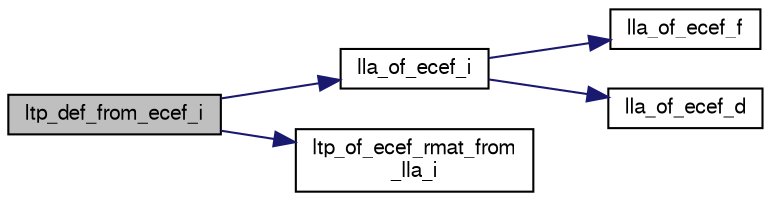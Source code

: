 digraph "ltp_def_from_ecef_i"
{
  edge [fontname="FreeSans",fontsize="10",labelfontname="FreeSans",labelfontsize="10"];
  node [fontname="FreeSans",fontsize="10",shape=record];
  rankdir="LR";
  Node1 [label="ltp_def_from_ecef_i",height=0.2,width=0.4,color="black", fillcolor="grey75", style="filled", fontcolor="black"];
  Node1 -> Node2 [color="midnightblue",fontsize="10",style="solid",fontname="FreeSans"];
  Node2 [label="lla_of_ecef_i",height=0.2,width=0.4,color="black", fillcolor="white", style="filled",URL="$group__math__geodetic__int.html#gaea47a32071c2427f895fcb1df32c4e23",tooltip="Convert a ECEF to LLA. "];
  Node2 -> Node3 [color="midnightblue",fontsize="10",style="solid",fontname="FreeSans"];
  Node3 [label="lla_of_ecef_f",height=0.2,width=0.4,color="black", fillcolor="white", style="filled",URL="$pprz__geodetic__float_8c.html#adecd186d51b41b09f0cad928c0d2f68e"];
  Node2 -> Node4 [color="midnightblue",fontsize="10",style="solid",fontname="FreeSans"];
  Node4 [label="lla_of_ecef_d",height=0.2,width=0.4,color="black", fillcolor="white", style="filled",URL="$group__math__geodetic__double.html#ga9d3464ccabcd97db9fb4e1c7d25dfe16"];
  Node1 -> Node5 [color="midnightblue",fontsize="10",style="solid",fontname="FreeSans"];
  Node5 [label="ltp_of_ecef_rmat_from\l_lla_i",height=0.2,width=0.4,color="black", fillcolor="white", style="filled",URL="$group__math__geodetic__int.html#ga6b7ff6661d7385053cc297340d6a5cc9"];
}
